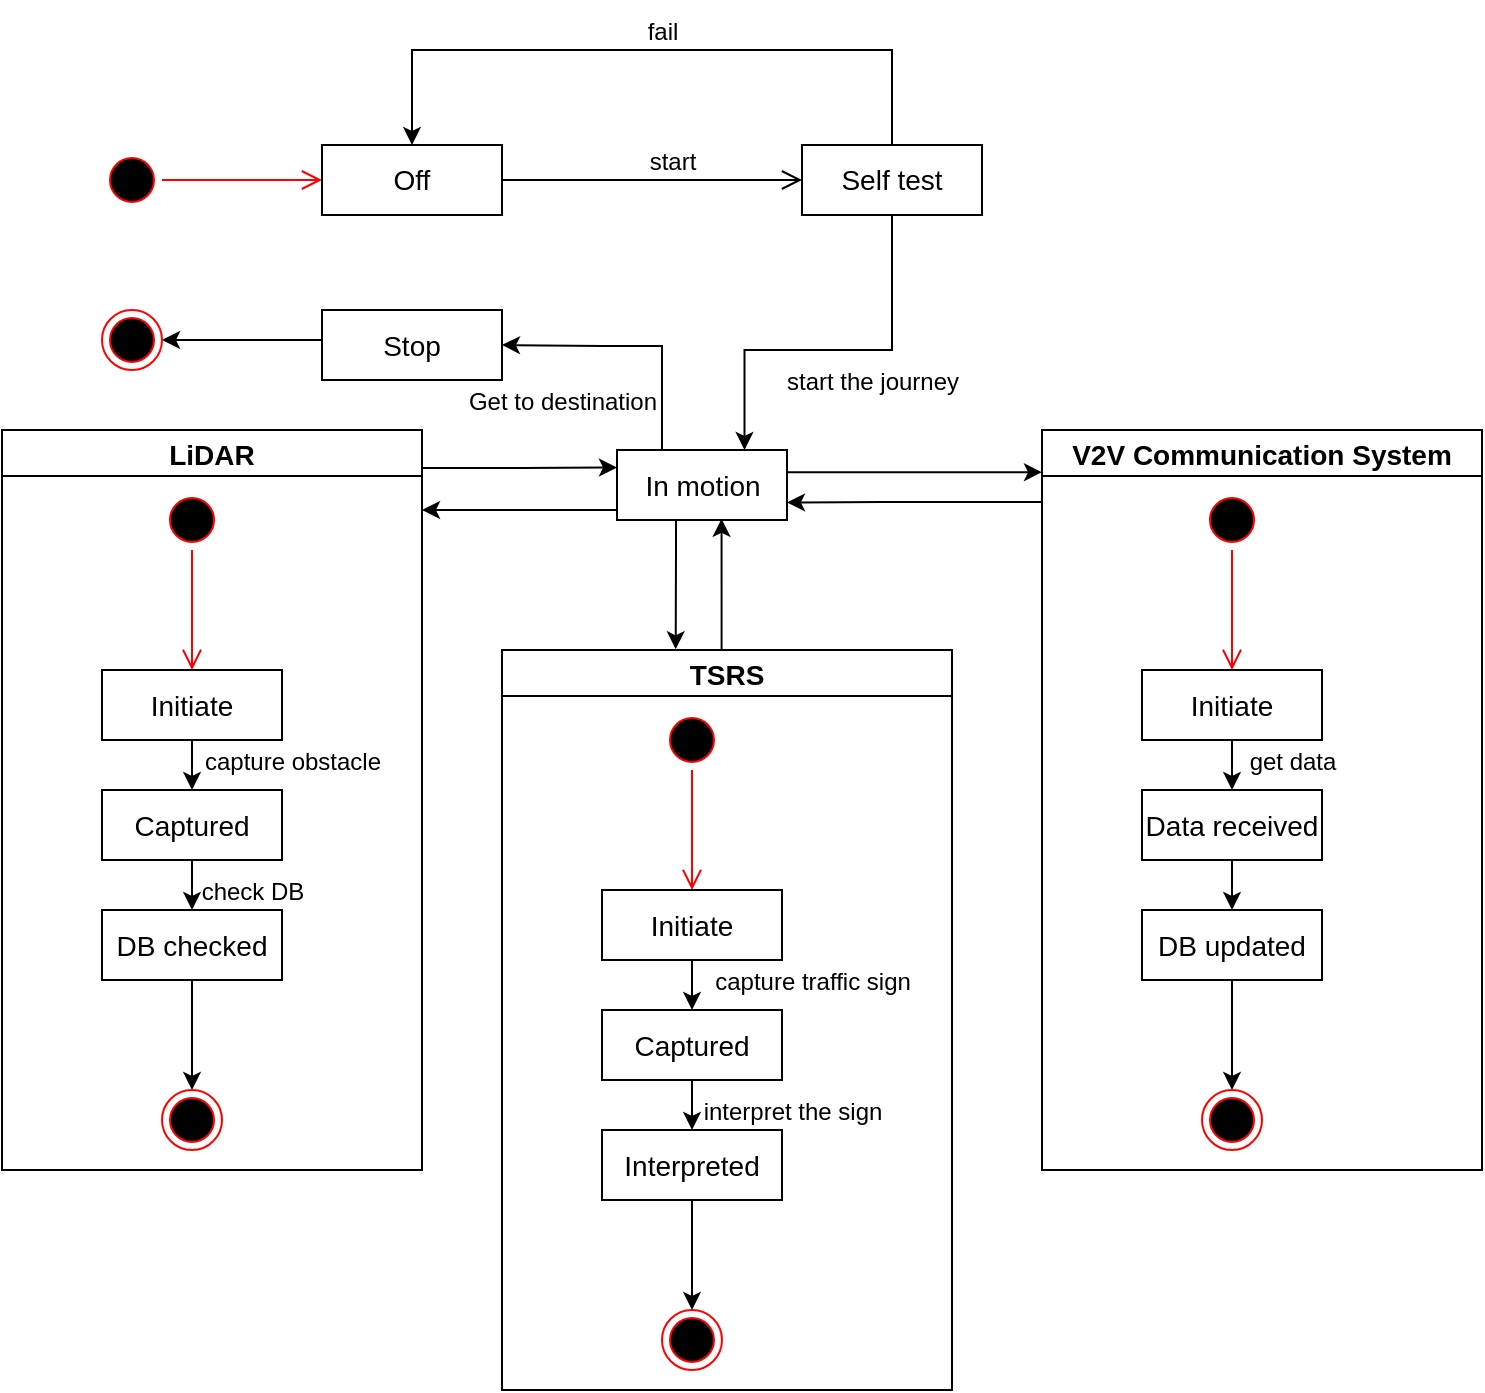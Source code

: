 <mxfile version="20.5.2" type="github">
  <diagram id="KTM-LWQf02BC0tRsd1OR" name="Page-1">
    <mxGraphModel dx="1038" dy="579" grid="1" gridSize="10" guides="1" tooltips="1" connect="1" arrows="1" fold="1" page="1" pageScale="1" pageWidth="850" pageHeight="1100" math="0" shadow="0">
      <root>
        <mxCell id="0" />
        <mxCell id="1" parent="0" />
        <mxCell id="MqvOi7Ixa8ff-2-MyRss-15" value="" style="group;fontSize=14;" vertex="1" connectable="0" parent="1">
          <mxGeometry x="70" y="80" width="670" height="670" as="geometry" />
        </mxCell>
        <mxCell id="MqvOi7Ixa8ff-2-MyRss-2" value="" style="ellipse;html=1;shape=startState;fillColor=#000000;strokeColor=#ff0000;fontSize=14;" vertex="1" parent="MqvOi7Ixa8ff-2-MyRss-15">
          <mxGeometry x="10" y="50" width="30" height="30" as="geometry" />
        </mxCell>
        <mxCell id="MqvOi7Ixa8ff-2-MyRss-3" value="" style="edgeStyle=orthogonalEdgeStyle;html=1;verticalAlign=bottom;endArrow=open;endSize=8;strokeColor=#ff0000;rounded=0;fontSize=14;" edge="1" source="MqvOi7Ixa8ff-2-MyRss-2" parent="MqvOi7Ixa8ff-2-MyRss-15">
          <mxGeometry relative="1" as="geometry">
            <mxPoint x="120" y="65" as="targetPoint" />
          </mxGeometry>
        </mxCell>
        <mxCell id="MqvOi7Ixa8ff-2-MyRss-4" value="Off" style="rounded=0;whiteSpace=wrap;html=1;fontSize=14;" vertex="1" parent="MqvOi7Ixa8ff-2-MyRss-15">
          <mxGeometry x="120" y="47.5" width="90" height="35" as="geometry" />
        </mxCell>
        <mxCell id="MqvOi7Ixa8ff-2-MyRss-29" style="edgeStyle=orthogonalEdgeStyle;rounded=0;orthogonalLoop=1;jettySize=auto;html=1;entryX=0;entryY=0.25;entryDx=0;entryDy=0;strokeColor=#000000;fontSize=14;" edge="1" parent="MqvOi7Ixa8ff-2-MyRss-15" source="MqvOi7Ixa8ff-2-MyRss-8" target="MqvOi7Ixa8ff-2-MyRss-13">
          <mxGeometry relative="1" as="geometry">
            <Array as="points">
              <mxPoint x="220" y="209" />
              <mxPoint x="220" y="209" />
            </Array>
          </mxGeometry>
        </mxCell>
        <mxCell id="MqvOi7Ixa8ff-2-MyRss-8" value="LiDAR" style="swimlane;fontSize=14;" vertex="1" parent="MqvOi7Ixa8ff-2-MyRss-15">
          <mxGeometry x="-40" y="190" width="210" height="370" as="geometry" />
        </mxCell>
        <mxCell id="MqvOi7Ixa8ff-2-MyRss-43" value="" style="ellipse;html=1;shape=startState;fillColor=#000000;strokeColor=#ff0000;fontSize=14;" vertex="1" parent="MqvOi7Ixa8ff-2-MyRss-8">
          <mxGeometry x="80" y="30" width="30" height="30" as="geometry" />
        </mxCell>
        <mxCell id="MqvOi7Ixa8ff-2-MyRss-44" value="" style="edgeStyle=orthogonalEdgeStyle;html=1;verticalAlign=bottom;endArrow=open;endSize=8;strokeColor=#ff0000;rounded=0;elbow=vertical;fontSize=14;" edge="1" source="MqvOi7Ixa8ff-2-MyRss-43" parent="MqvOi7Ixa8ff-2-MyRss-8">
          <mxGeometry relative="1" as="geometry">
            <mxPoint x="95" y="120" as="targetPoint" />
          </mxGeometry>
        </mxCell>
        <mxCell id="MqvOi7Ixa8ff-2-MyRss-52" style="edgeStyle=orthogonalEdgeStyle;rounded=0;orthogonalLoop=1;jettySize=auto;html=1;entryX=0.5;entryY=0;entryDx=0;entryDy=0;strokeColor=#000000;elbow=vertical;fontSize=14;" edge="1" parent="MqvOi7Ixa8ff-2-MyRss-8" source="MqvOi7Ixa8ff-2-MyRss-45" target="MqvOi7Ixa8ff-2-MyRss-46">
          <mxGeometry relative="1" as="geometry" />
        </mxCell>
        <mxCell id="MqvOi7Ixa8ff-2-MyRss-45" value="Initiate" style="rounded=0;whiteSpace=wrap;html=1;fontSize=14;" vertex="1" parent="MqvOi7Ixa8ff-2-MyRss-8">
          <mxGeometry x="50" y="120" width="90" height="35" as="geometry" />
        </mxCell>
        <mxCell id="MqvOi7Ixa8ff-2-MyRss-53" style="edgeStyle=orthogonalEdgeStyle;rounded=0;orthogonalLoop=1;jettySize=auto;html=1;entryX=0.5;entryY=0;entryDx=0;entryDy=0;strokeColor=#000000;elbow=vertical;fontSize=14;" edge="1" parent="MqvOi7Ixa8ff-2-MyRss-8" source="MqvOi7Ixa8ff-2-MyRss-46" target="MqvOi7Ixa8ff-2-MyRss-47">
          <mxGeometry relative="1" as="geometry" />
        </mxCell>
        <mxCell id="MqvOi7Ixa8ff-2-MyRss-46" value="Captured" style="rounded=0;whiteSpace=wrap;html=1;fontSize=14;" vertex="1" parent="MqvOi7Ixa8ff-2-MyRss-8">
          <mxGeometry x="50" y="180" width="90" height="35" as="geometry" />
        </mxCell>
        <mxCell id="MqvOi7Ixa8ff-2-MyRss-54" style="edgeStyle=orthogonalEdgeStyle;rounded=0;orthogonalLoop=1;jettySize=auto;html=1;entryX=0.5;entryY=0;entryDx=0;entryDy=0;strokeColor=#000000;elbow=vertical;fontSize=14;" edge="1" parent="MqvOi7Ixa8ff-2-MyRss-8" source="MqvOi7Ixa8ff-2-MyRss-47" target="MqvOi7Ixa8ff-2-MyRss-49">
          <mxGeometry relative="1" as="geometry">
            <mxPoint x="95" y="300" as="targetPoint" />
          </mxGeometry>
        </mxCell>
        <mxCell id="MqvOi7Ixa8ff-2-MyRss-47" value="DB checked" style="rounded=0;whiteSpace=wrap;html=1;fontSize=14;" vertex="1" parent="MqvOi7Ixa8ff-2-MyRss-8">
          <mxGeometry x="50" y="240" width="90" height="35" as="geometry" />
        </mxCell>
        <mxCell id="MqvOi7Ixa8ff-2-MyRss-49" value="" style="ellipse;html=1;shape=endState;fillColor=#000000;strokeColor=#ff0000;fontSize=14;" vertex="1" parent="MqvOi7Ixa8ff-2-MyRss-8">
          <mxGeometry x="80" y="330" width="30" height="30" as="geometry" />
        </mxCell>
        <mxCell id="MqvOi7Ixa8ff-2-MyRss-82" value="&lt;font style=&quot;font-size: 12px;&quot;&gt;capture obstacle&lt;/font&gt;" style="text;html=1;align=center;verticalAlign=middle;resizable=0;points=[];autosize=1;strokeColor=none;fillColor=none;fontSize=14;" vertex="1" parent="MqvOi7Ixa8ff-2-MyRss-8">
          <mxGeometry x="90" y="150" width="110" height="30" as="geometry" />
        </mxCell>
        <mxCell id="MqvOi7Ixa8ff-2-MyRss-83" value="&lt;font style=&quot;font-size: 12px;&quot;&gt;check DB&lt;/font&gt;" style="text;html=1;align=center;verticalAlign=middle;resizable=0;points=[];autosize=1;strokeColor=none;fillColor=none;fontSize=14;" vertex="1" parent="MqvOi7Ixa8ff-2-MyRss-8">
          <mxGeometry x="90" y="215" width="70" height="30" as="geometry" />
        </mxCell>
        <mxCell id="MqvOi7Ixa8ff-2-MyRss-34" style="edgeStyle=orthogonalEdgeStyle;rounded=0;orthogonalLoop=1;jettySize=auto;html=1;entryX=1;entryY=0.75;entryDx=0;entryDy=0;strokeColor=#000000;fontSize=14;" edge="1" parent="MqvOi7Ixa8ff-2-MyRss-15" target="MqvOi7Ixa8ff-2-MyRss-13">
          <mxGeometry relative="1" as="geometry">
            <mxPoint x="480" y="226" as="sourcePoint" />
            <Array as="points">
              <mxPoint x="400" y="226" />
              <mxPoint x="400" y="226" />
            </Array>
          </mxGeometry>
        </mxCell>
        <mxCell id="MqvOi7Ixa8ff-2-MyRss-22" style="edgeStyle=orthogonalEdgeStyle;rounded=0;orthogonalLoop=1;jettySize=auto;html=1;exitX=0;exitY=0.5;exitDx=0;exitDy=0;entryX=1;entryY=0.5;entryDx=0;entryDy=0;strokeColor=#000000;fontSize=14;" edge="1" parent="MqvOi7Ixa8ff-2-MyRss-15" source="MqvOi7Ixa8ff-2-MyRss-11" target="MqvOi7Ixa8ff-2-MyRss-19">
          <mxGeometry relative="1" as="geometry">
            <Array as="points">
              <mxPoint x="120" y="145" />
            </Array>
          </mxGeometry>
        </mxCell>
        <mxCell id="MqvOi7Ixa8ff-2-MyRss-11" value="Stop" style="rounded=0;whiteSpace=wrap;html=1;fontSize=14;" vertex="1" parent="MqvOi7Ixa8ff-2-MyRss-15">
          <mxGeometry x="120" y="130" width="90" height="35" as="geometry" />
        </mxCell>
        <mxCell id="MqvOi7Ixa8ff-2-MyRss-12" value="Self test" style="rounded=0;whiteSpace=wrap;html=1;fontSize=14;" vertex="1" parent="MqvOi7Ixa8ff-2-MyRss-15">
          <mxGeometry x="360" y="47.5" width="90" height="35" as="geometry" />
        </mxCell>
        <mxCell id="MqvOi7Ixa8ff-2-MyRss-36" style="edgeStyle=orthogonalEdgeStyle;rounded=0;orthogonalLoop=1;jettySize=auto;html=1;strokeColor=#000000;fontSize=14;" edge="1" parent="MqvOi7Ixa8ff-2-MyRss-15" source="MqvOi7Ixa8ff-2-MyRss-13">
          <mxGeometry relative="1" as="geometry">
            <mxPoint x="170" y="230" as="targetPoint" />
            <Array as="points">
              <mxPoint x="250" y="230" />
              <mxPoint x="250" y="230" />
            </Array>
          </mxGeometry>
        </mxCell>
        <mxCell id="MqvOi7Ixa8ff-2-MyRss-92" style="edgeStyle=orthogonalEdgeStyle;rounded=0;orthogonalLoop=1;jettySize=auto;html=1;entryX=0.386;entryY=-0.001;entryDx=0;entryDy=0;entryPerimeter=0;strokeColor=#000000;fontSize=12;elbow=vertical;" edge="1" parent="MqvOi7Ixa8ff-2-MyRss-15" source="MqvOi7Ixa8ff-2-MyRss-13" target="MqvOi7Ixa8ff-2-MyRss-56">
          <mxGeometry relative="1" as="geometry">
            <Array as="points">
              <mxPoint x="297" y="250" />
              <mxPoint x="297" y="250" />
            </Array>
          </mxGeometry>
        </mxCell>
        <mxCell id="MqvOi7Ixa8ff-2-MyRss-13" value="In motion" style="rounded=0;whiteSpace=wrap;html=1;fontSize=14;" vertex="1" parent="MqvOi7Ixa8ff-2-MyRss-15">
          <mxGeometry x="267.5" y="200" width="85" height="35" as="geometry" />
        </mxCell>
        <mxCell id="MqvOi7Ixa8ff-2-MyRss-14" value="" style="edgeStyle=segmentEdgeStyle;endArrow=classic;html=1;rounded=0;entryX=0.5;entryY=0;entryDx=0;entryDy=0;exitX=0.5;exitY=0;exitDx=0;exitDy=0;strokeColor=#000000;fontSize=14;" edge="1" parent="MqvOi7Ixa8ff-2-MyRss-15" source="MqvOi7Ixa8ff-2-MyRss-12" target="MqvOi7Ixa8ff-2-MyRss-4">
          <mxGeometry width="50" height="50" relative="1" as="geometry">
            <mxPoint x="400" as="sourcePoint" />
            <mxPoint x="170" y="30" as="targetPoint" />
            <Array as="points">
              <mxPoint x="405" />
              <mxPoint x="165" />
            </Array>
          </mxGeometry>
        </mxCell>
        <mxCell id="MqvOi7Ixa8ff-2-MyRss-17" value="" style="edgeStyle=orthogonalEdgeStyle;html=1;verticalAlign=bottom;endArrow=open;endSize=8;strokeColor=#000000;rounded=0;exitX=1;exitY=0.5;exitDx=0;exitDy=0;entryX=0;entryY=0.5;entryDx=0;entryDy=0;fontSize=14;" edge="1" parent="MqvOi7Ixa8ff-2-MyRss-15" source="MqvOi7Ixa8ff-2-MyRss-4" target="MqvOi7Ixa8ff-2-MyRss-12">
          <mxGeometry relative="1" as="geometry">
            <mxPoint x="330" y="60" as="targetPoint" />
            <mxPoint x="250" y="60" as="sourcePoint" />
            <Array as="points" />
          </mxGeometry>
        </mxCell>
        <mxCell id="MqvOi7Ixa8ff-2-MyRss-18" value="&lt;font style=&quot;font-size: 12px;&quot;&gt;start&lt;/font&gt;" style="text;html=1;align=center;verticalAlign=middle;resizable=0;points=[];autosize=1;strokeColor=none;fillColor=none;fontSize=14;" vertex="1" parent="MqvOi7Ixa8ff-2-MyRss-15">
          <mxGeometry x="270" y="40" width="50" height="30" as="geometry" />
        </mxCell>
        <mxCell id="MqvOi7Ixa8ff-2-MyRss-19" value="" style="ellipse;html=1;shape=endState;fillColor=#000000;strokeColor=#ff0000;fontSize=14;" vertex="1" parent="MqvOi7Ixa8ff-2-MyRss-15">
          <mxGeometry x="10" y="130" width="30" height="30" as="geometry" />
        </mxCell>
        <mxCell id="MqvOi7Ixa8ff-2-MyRss-37" value="" style="edgeStyle=elbowEdgeStyle;elbow=vertical;endArrow=classic;html=1;rounded=0;strokeColor=#000000;exitX=0.5;exitY=1;exitDx=0;exitDy=0;entryX=0.75;entryY=0;entryDx=0;entryDy=0;fontSize=14;" edge="1" parent="MqvOi7Ixa8ff-2-MyRss-15" source="MqvOi7Ixa8ff-2-MyRss-12" target="MqvOi7Ixa8ff-2-MyRss-13">
          <mxGeometry width="50" height="50" relative="1" as="geometry">
            <mxPoint x="410" y="100" as="sourcePoint" />
            <mxPoint x="360" y="150" as="targetPoint" />
            <Array as="points">
              <mxPoint x="360" y="150" />
            </Array>
          </mxGeometry>
        </mxCell>
        <mxCell id="MqvOi7Ixa8ff-2-MyRss-40" value="" style="endArrow=classic;html=1;rounded=0;strokeColor=#000000;edgeStyle=orthogonalEdgeStyle;elbow=vertical;exitX=0.25;exitY=0;exitDx=0;exitDy=0;entryX=1;entryY=0.5;entryDx=0;entryDy=0;fontSize=14;" edge="1" parent="MqvOi7Ixa8ff-2-MyRss-15" source="MqvOi7Ixa8ff-2-MyRss-13" target="MqvOi7Ixa8ff-2-MyRss-11">
          <mxGeometry width="50" height="50" relative="1" as="geometry">
            <mxPoint x="300" y="180" as="sourcePoint" />
            <mxPoint x="260" y="160" as="targetPoint" />
            <Array as="points">
              <mxPoint x="290" y="200" />
              <mxPoint x="290" y="148" />
              <mxPoint x="260" y="148" />
            </Array>
          </mxGeometry>
        </mxCell>
        <mxCell id="MqvOi7Ixa8ff-2-MyRss-80" style="edgeStyle=orthogonalEdgeStyle;rounded=0;orthogonalLoop=1;jettySize=auto;html=1;entryX=0.615;entryY=0.983;entryDx=0;entryDy=0;entryPerimeter=0;strokeColor=#000000;elbow=vertical;fontSize=14;" edge="1" parent="MqvOi7Ixa8ff-2-MyRss-15" source="MqvOi7Ixa8ff-2-MyRss-56" target="MqvOi7Ixa8ff-2-MyRss-13">
          <mxGeometry relative="1" as="geometry">
            <Array as="points">
              <mxPoint x="320" y="268" />
            </Array>
          </mxGeometry>
        </mxCell>
        <mxCell id="MqvOi7Ixa8ff-2-MyRss-56" value="TSRS" style="swimlane;fontSize=14;" vertex="1" parent="MqvOi7Ixa8ff-2-MyRss-15">
          <mxGeometry x="210" y="300" width="225" height="370" as="geometry" />
        </mxCell>
        <mxCell id="MqvOi7Ixa8ff-2-MyRss-57" value="" style="ellipse;html=1;shape=startState;fillColor=#000000;strokeColor=#ff0000;fontSize=14;" vertex="1" parent="MqvOi7Ixa8ff-2-MyRss-56">
          <mxGeometry x="80" y="30" width="30" height="30" as="geometry" />
        </mxCell>
        <mxCell id="MqvOi7Ixa8ff-2-MyRss-58" value="" style="edgeStyle=orthogonalEdgeStyle;html=1;verticalAlign=bottom;endArrow=open;endSize=8;strokeColor=#ff0000;rounded=0;elbow=vertical;fontSize=14;" edge="1" parent="MqvOi7Ixa8ff-2-MyRss-56" source="MqvOi7Ixa8ff-2-MyRss-57">
          <mxGeometry relative="1" as="geometry">
            <mxPoint x="95" y="120" as="targetPoint" />
          </mxGeometry>
        </mxCell>
        <mxCell id="MqvOi7Ixa8ff-2-MyRss-59" style="edgeStyle=orthogonalEdgeStyle;rounded=0;orthogonalLoop=1;jettySize=auto;html=1;entryX=0.5;entryY=0;entryDx=0;entryDy=0;strokeColor=#000000;elbow=vertical;fontSize=14;" edge="1" parent="MqvOi7Ixa8ff-2-MyRss-56" source="MqvOi7Ixa8ff-2-MyRss-60" target="MqvOi7Ixa8ff-2-MyRss-62">
          <mxGeometry relative="1" as="geometry" />
        </mxCell>
        <mxCell id="MqvOi7Ixa8ff-2-MyRss-60" value="Initiate" style="rounded=0;whiteSpace=wrap;html=1;fontSize=14;" vertex="1" parent="MqvOi7Ixa8ff-2-MyRss-56">
          <mxGeometry x="50" y="120" width="90" height="35" as="geometry" />
        </mxCell>
        <mxCell id="MqvOi7Ixa8ff-2-MyRss-61" style="edgeStyle=orthogonalEdgeStyle;rounded=0;orthogonalLoop=1;jettySize=auto;html=1;entryX=0.5;entryY=0;entryDx=0;entryDy=0;strokeColor=#000000;elbow=vertical;fontSize=14;" edge="1" parent="MqvOi7Ixa8ff-2-MyRss-56" source="MqvOi7Ixa8ff-2-MyRss-62" target="MqvOi7Ixa8ff-2-MyRss-64">
          <mxGeometry relative="1" as="geometry" />
        </mxCell>
        <mxCell id="MqvOi7Ixa8ff-2-MyRss-62" value="Captured" style="rounded=0;whiteSpace=wrap;html=1;fontSize=14;" vertex="1" parent="MqvOi7Ixa8ff-2-MyRss-56">
          <mxGeometry x="50" y="180" width="90" height="35" as="geometry" />
        </mxCell>
        <mxCell id="MqvOi7Ixa8ff-2-MyRss-63" style="edgeStyle=orthogonalEdgeStyle;rounded=0;orthogonalLoop=1;jettySize=auto;html=1;entryX=0.5;entryY=0;entryDx=0;entryDy=0;strokeColor=#000000;elbow=vertical;fontSize=14;" edge="1" parent="MqvOi7Ixa8ff-2-MyRss-56" source="MqvOi7Ixa8ff-2-MyRss-64" target="MqvOi7Ixa8ff-2-MyRss-65">
          <mxGeometry relative="1" as="geometry">
            <mxPoint x="95" y="300" as="targetPoint" />
          </mxGeometry>
        </mxCell>
        <mxCell id="MqvOi7Ixa8ff-2-MyRss-64" value="Interpreted" style="rounded=0;whiteSpace=wrap;html=1;fontSize=14;" vertex="1" parent="MqvOi7Ixa8ff-2-MyRss-56">
          <mxGeometry x="50" y="240" width="90" height="35" as="geometry" />
        </mxCell>
        <mxCell id="MqvOi7Ixa8ff-2-MyRss-65" value="" style="ellipse;html=1;shape=endState;fillColor=#000000;strokeColor=#ff0000;fontSize=14;" vertex="1" parent="MqvOi7Ixa8ff-2-MyRss-56">
          <mxGeometry x="80" y="330" width="30" height="30" as="geometry" />
        </mxCell>
        <mxCell id="MqvOi7Ixa8ff-2-MyRss-81" value="&lt;font style=&quot;font-size: 12px;&quot;&gt;capture traffic sign&lt;/font&gt;" style="text;html=1;align=center;verticalAlign=middle;resizable=0;points=[];autosize=1;strokeColor=none;fillColor=none;fontSize=14;" vertex="1" parent="MqvOi7Ixa8ff-2-MyRss-56">
          <mxGeometry x="95" y="150" width="120" height="30" as="geometry" />
        </mxCell>
        <mxCell id="MqvOi7Ixa8ff-2-MyRss-85" value="&lt;font style=&quot;font-size: 12px;&quot;&gt;interpret the sign&lt;/font&gt;" style="text;html=1;align=center;verticalAlign=middle;resizable=0;points=[];autosize=1;strokeColor=none;fillColor=none;fontSize=14;" vertex="1" parent="MqvOi7Ixa8ff-2-MyRss-56">
          <mxGeometry x="90" y="215" width="110" height="30" as="geometry" />
        </mxCell>
        <mxCell id="MqvOi7Ixa8ff-2-MyRss-66" value="V2V Communication System" style="swimlane;fontSize=14;" vertex="1" parent="MqvOi7Ixa8ff-2-MyRss-15">
          <mxGeometry x="480" y="190" width="220" height="370" as="geometry" />
        </mxCell>
        <mxCell id="MqvOi7Ixa8ff-2-MyRss-67" value="" style="ellipse;html=1;shape=startState;fillColor=#000000;strokeColor=#ff0000;fontSize=14;" vertex="1" parent="MqvOi7Ixa8ff-2-MyRss-66">
          <mxGeometry x="80" y="30" width="30" height="30" as="geometry" />
        </mxCell>
        <mxCell id="MqvOi7Ixa8ff-2-MyRss-68" value="" style="edgeStyle=orthogonalEdgeStyle;html=1;verticalAlign=bottom;endArrow=open;endSize=8;strokeColor=#ff0000;rounded=0;elbow=vertical;fontSize=14;" edge="1" parent="MqvOi7Ixa8ff-2-MyRss-66" source="MqvOi7Ixa8ff-2-MyRss-67">
          <mxGeometry relative="1" as="geometry">
            <mxPoint x="95" y="120" as="targetPoint" />
          </mxGeometry>
        </mxCell>
        <mxCell id="MqvOi7Ixa8ff-2-MyRss-69" style="edgeStyle=orthogonalEdgeStyle;rounded=0;orthogonalLoop=1;jettySize=auto;html=1;entryX=0.5;entryY=0;entryDx=0;entryDy=0;strokeColor=#000000;elbow=vertical;fontSize=14;" edge="1" parent="MqvOi7Ixa8ff-2-MyRss-66" source="MqvOi7Ixa8ff-2-MyRss-70" target="MqvOi7Ixa8ff-2-MyRss-72">
          <mxGeometry relative="1" as="geometry" />
        </mxCell>
        <mxCell id="MqvOi7Ixa8ff-2-MyRss-70" value="Initiate" style="rounded=0;whiteSpace=wrap;html=1;fontSize=14;" vertex="1" parent="MqvOi7Ixa8ff-2-MyRss-66">
          <mxGeometry x="50" y="120" width="90" height="35" as="geometry" />
        </mxCell>
        <mxCell id="MqvOi7Ixa8ff-2-MyRss-71" style="edgeStyle=orthogonalEdgeStyle;rounded=0;orthogonalLoop=1;jettySize=auto;html=1;entryX=0.5;entryY=0;entryDx=0;entryDy=0;strokeColor=#000000;elbow=vertical;fontSize=14;" edge="1" parent="MqvOi7Ixa8ff-2-MyRss-66" source="MqvOi7Ixa8ff-2-MyRss-72" target="MqvOi7Ixa8ff-2-MyRss-74">
          <mxGeometry relative="1" as="geometry" />
        </mxCell>
        <mxCell id="MqvOi7Ixa8ff-2-MyRss-72" value="Data received" style="rounded=0;whiteSpace=wrap;html=1;fontSize=14;" vertex="1" parent="MqvOi7Ixa8ff-2-MyRss-66">
          <mxGeometry x="50" y="180" width="90" height="35" as="geometry" />
        </mxCell>
        <mxCell id="MqvOi7Ixa8ff-2-MyRss-73" style="edgeStyle=orthogonalEdgeStyle;rounded=0;orthogonalLoop=1;jettySize=auto;html=1;entryX=0.5;entryY=0;entryDx=0;entryDy=0;strokeColor=#000000;elbow=vertical;fontSize=14;" edge="1" parent="MqvOi7Ixa8ff-2-MyRss-66" source="MqvOi7Ixa8ff-2-MyRss-74" target="MqvOi7Ixa8ff-2-MyRss-75">
          <mxGeometry relative="1" as="geometry">
            <mxPoint x="95" y="300" as="targetPoint" />
          </mxGeometry>
        </mxCell>
        <mxCell id="MqvOi7Ixa8ff-2-MyRss-74" value="DB updated" style="rounded=0;whiteSpace=wrap;html=1;fontSize=14;" vertex="1" parent="MqvOi7Ixa8ff-2-MyRss-66">
          <mxGeometry x="50" y="240" width="90" height="35" as="geometry" />
        </mxCell>
        <mxCell id="MqvOi7Ixa8ff-2-MyRss-75" value="" style="ellipse;html=1;shape=endState;fillColor=#000000;strokeColor=#ff0000;fontSize=14;" vertex="1" parent="MqvOi7Ixa8ff-2-MyRss-66">
          <mxGeometry x="80" y="330" width="30" height="30" as="geometry" />
        </mxCell>
        <mxCell id="MqvOi7Ixa8ff-2-MyRss-86" value="&lt;font style=&quot;font-size: 12px;&quot;&gt;get data&lt;/font&gt;" style="text;html=1;align=center;verticalAlign=middle;resizable=0;points=[];autosize=1;strokeColor=none;fillColor=none;fontSize=14;" vertex="1" parent="MqvOi7Ixa8ff-2-MyRss-66">
          <mxGeometry x="90" y="150" width="70" height="30" as="geometry" />
        </mxCell>
        <mxCell id="MqvOi7Ixa8ff-2-MyRss-33" style="edgeStyle=orthogonalEdgeStyle;rounded=0;orthogonalLoop=1;jettySize=auto;html=1;strokeColor=#000000;exitX=1;exitY=0.25;exitDx=0;exitDy=0;entryX=0;entryY=0.057;entryDx=0;entryDy=0;entryPerimeter=0;fontSize=14;" edge="1" parent="MqvOi7Ixa8ff-2-MyRss-15" source="MqvOi7Ixa8ff-2-MyRss-13" target="MqvOi7Ixa8ff-2-MyRss-66">
          <mxGeometry relative="1" as="geometry">
            <mxPoint x="420" y="211" as="targetPoint" />
            <Array as="points">
              <mxPoint x="353" y="211" />
            </Array>
          </mxGeometry>
        </mxCell>
        <mxCell id="MqvOi7Ixa8ff-2-MyRss-90" value="&lt;font style=&quot;font-size: 12px;&quot;&gt;start the journey&lt;/font&gt;" style="text;html=1;align=center;verticalAlign=middle;resizable=0;points=[];autosize=1;strokeColor=none;fillColor=none;fontSize=14;" vertex="1" parent="MqvOi7Ixa8ff-2-MyRss-15">
          <mxGeometry x="340" y="150" width="110" height="30" as="geometry" />
        </mxCell>
        <mxCell id="MqvOi7Ixa8ff-2-MyRss-91" value="&lt;font style=&quot;font-size: 12px;&quot;&gt;Get to destination&lt;/font&gt;" style="text;html=1;align=center;verticalAlign=middle;resizable=0;points=[];autosize=1;strokeColor=none;fillColor=none;fontSize=14;" vertex="1" parent="MqvOi7Ixa8ff-2-MyRss-15">
          <mxGeometry x="180" y="160" width="120" height="30" as="geometry" />
        </mxCell>
        <mxCell id="MqvOi7Ixa8ff-2-MyRss-16" value="&lt;font style=&quot;font-size: 12px;&quot;&gt;fail&lt;/font&gt;" style="text;html=1;align=center;verticalAlign=middle;resizable=0;points=[];autosize=1;strokeColor=none;fillColor=none;fontSize=14;" vertex="1" parent="1">
          <mxGeometry x="340" y="55" width="40" height="30" as="geometry" />
        </mxCell>
      </root>
    </mxGraphModel>
  </diagram>
</mxfile>
